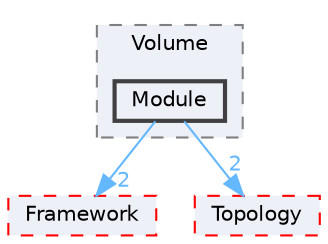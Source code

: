 digraph "E:/Peridyno/peridyno/src/Dynamics/Cuda/Volume/Module"
{
 // LATEX_PDF_SIZE
  bgcolor="transparent";
  edge [fontname=Helvetica,fontsize=10,labelfontname=Helvetica,labelfontsize=10];
  node [fontname=Helvetica,fontsize=10,shape=box,height=0.2,width=0.4];
  compound=true
  subgraph clusterdir_ff678a16f4f087f6b3e489e7f5a6ac5e {
    graph [ bgcolor="#edf0f7", pencolor="grey50", label="Volume", fontname=Helvetica,fontsize=10 style="filled,dashed", URL="dir_ff678a16f4f087f6b3e489e7f5a6ac5e.html",tooltip=""]
  dir_70fa4b1ef11d40dc1e980be5eadc2880 [label="Module", fillcolor="#edf0f7", color="grey25", style="filled,bold", URL="dir_70fa4b1ef11d40dc1e980be5eadc2880.html",tooltip=""];
  }
  dir_c2c045169feb12a9231cac4869e44751 [label="Framework", fillcolor="#edf0f7", color="red", style="filled,dashed", URL="dir_c2c045169feb12a9231cac4869e44751.html",tooltip=""];
  dir_d79986e58178c8ff2b3bf391fc431f24 [label="Topology", fillcolor="#edf0f7", color="red", style="filled,dashed", URL="dir_d79986e58178c8ff2b3bf391fc431f24.html",tooltip=""];
  dir_70fa4b1ef11d40dc1e980be5eadc2880->dir_c2c045169feb12a9231cac4869e44751 [headlabel="2", labeldistance=1.5 headhref="dir_000042_000022.html" href="dir_000042_000022.html" color="steelblue1" fontcolor="steelblue1"];
  dir_70fa4b1ef11d40dc1e980be5eadc2880->dir_d79986e58178c8ff2b3bf391fc431f24 [headlabel="2", labeldistance=1.5 headhref="dir_000042_000074.html" href="dir_000042_000074.html" color="steelblue1" fontcolor="steelblue1"];
}
